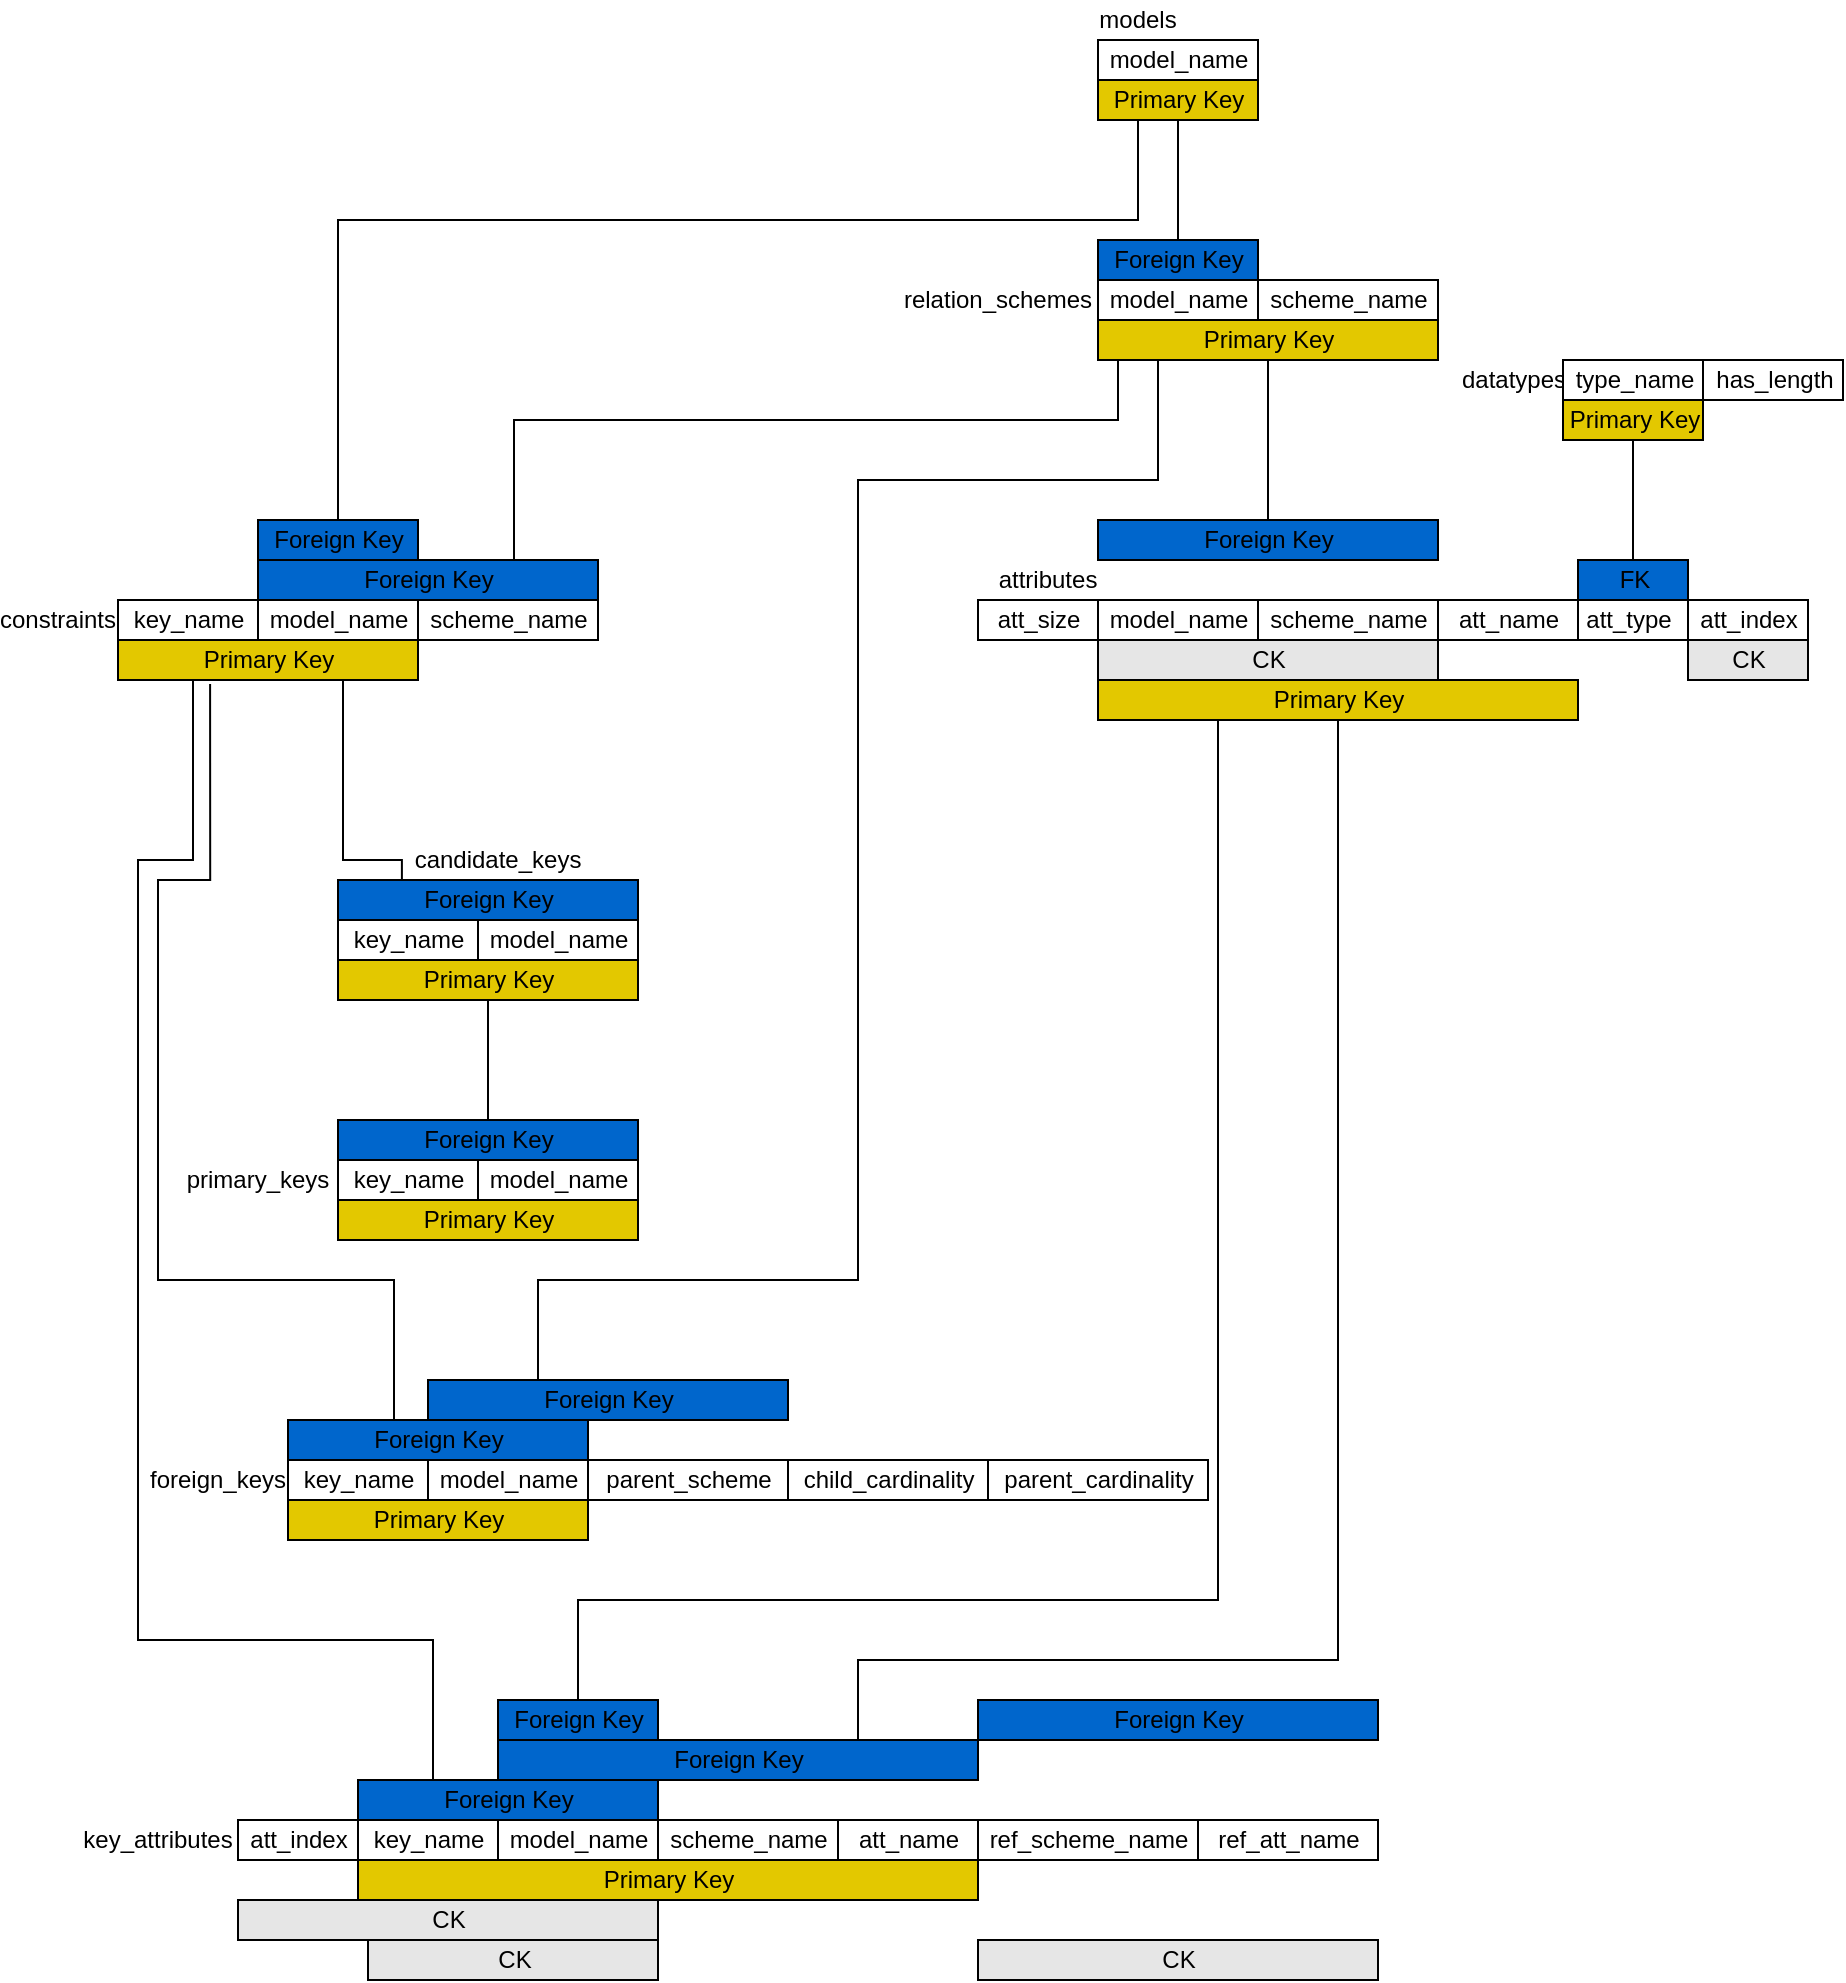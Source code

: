 <mxfile version="15.1.3" type="device"><diagram id="6_Uwvia6FtgOgnZ38Wui" name="Page-1"><mxGraphModel dx="1732" dy="1005" grid="1" gridSize="10" guides="1" tooltips="1" connect="1" arrows="1" fold="1" page="1" pageScale="1" pageWidth="850" pageHeight="1100" math="0" shadow="0"><root><mxCell id="0"/><mxCell id="1" parent="0"/><mxCell id="tVRvvH99ZoXbTe4PTglp-1" value="model_name" style="html=1;align=center;imageAspect=1;autosize=1;" parent="1" vertex="1"><mxGeometry x="270" y="120" width="80" height="20" as="geometry"/></mxCell><mxCell id="tVRvvH99ZoXbTe4PTglp-2" value="models" style="text;html=1;strokeColor=none;fillColor=none;align=center;verticalAlign=middle;whiteSpace=wrap;rounded=0;" parent="1" vertex="1"><mxGeometry x="270" y="100" width="40" height="20" as="geometry"/></mxCell><mxCell id="tVRvvH99ZoXbTe4PTglp-45" style="edgeStyle=orthogonalEdgeStyle;rounded=0;orthogonalLoop=1;jettySize=auto;html=1;exitX=0.5;exitY=1;exitDx=0;exitDy=0;entryX=0.5;entryY=0;entryDx=0;entryDy=0;endArrow=none;endFill=0;" parent="1" source="tVRvvH99ZoXbTe4PTglp-3" target="tVRvvH99ZoXbTe4PTglp-7" edge="1"><mxGeometry relative="1" as="geometry"/></mxCell><mxCell id="tVRvvH99ZoXbTe4PTglp-46" style="edgeStyle=elbowEdgeStyle;rounded=0;orthogonalLoop=1;jettySize=auto;html=1;exitX=0.25;exitY=1;exitDx=0;exitDy=0;endArrow=none;endFill=0;entryX=0.5;entryY=0;entryDx=0;entryDy=0;elbow=vertical;" parent="1" source="tVRvvH99ZoXbTe4PTglp-3" target="tVRvvH99ZoXbTe4PTglp-47" edge="1"><mxGeometry relative="1" as="geometry"><mxPoint x="-170" y="250" as="targetPoint"/><Array as="points"><mxPoint x="90" y="210"/><mxPoint x="110" y="200"/></Array></mxGeometry></mxCell><mxCell id="tVRvvH99ZoXbTe4PTglp-3" value="Primary Key" style="html=1;align=center;imageAspect=1;autosize=1;fillColor=#e3c800;fontColor=#000000;" parent="1" vertex="1"><mxGeometry x="270" y="140" width="80" height="20" as="geometry"/></mxCell><mxCell id="tVRvvH99ZoXbTe4PTglp-4" value="model_name" style="html=1;align=center;imageAspect=1;autosize=1;" parent="1" vertex="1"><mxGeometry x="270" y="240" width="80" height="20" as="geometry"/></mxCell><mxCell id="tVRvvH99ZoXbTe4PTglp-5" value="scheme_name" style="html=1;align=center;imageAspect=1;autosize=1;" parent="1" vertex="1"><mxGeometry x="350" y="240" width="90" height="20" as="geometry"/></mxCell><mxCell id="tVRvvH99ZoXbTe4PTglp-6" value="relation_schemes" style="text;html=1;strokeColor=none;fillColor=none;align=center;verticalAlign=middle;whiteSpace=wrap;rounded=0;" parent="1" vertex="1"><mxGeometry x="200" y="240" width="40" height="20" as="geometry"/></mxCell><mxCell id="tVRvvH99ZoXbTe4PTglp-7" value="Foreign Key" style="html=1;align=center;imageAspect=1;autosize=1;fillColor=#0066CC;" parent="1" vertex="1"><mxGeometry x="270" y="220" width="80" height="20" as="geometry"/></mxCell><mxCell id="tVRvvH99ZoXbTe4PTglp-25" style="edgeStyle=orthogonalEdgeStyle;rounded=0;orthogonalLoop=1;jettySize=auto;html=1;exitX=0.5;exitY=1;exitDx=0;exitDy=0;entryX=0.5;entryY=0;entryDx=0;entryDy=0;endArrow=none;endFill=0;" parent="1" source="tVRvvH99ZoXbTe4PTglp-8" target="tVRvvH99ZoXbTe4PTglp-24" edge="1"><mxGeometry relative="1" as="geometry"/></mxCell><mxCell id="tVRvvH99ZoXbTe4PTglp-79" style="edgeStyle=orthogonalEdgeStyle;rounded=0;orthogonalLoop=1;jettySize=auto;html=1;exitX=0.188;exitY=0.95;exitDx=0;exitDy=0;entryX=0.5;entryY=0;entryDx=0;entryDy=0;endArrow=none;endFill=0;exitPerimeter=0;" parent="1" source="tVRvvH99ZoXbTe4PTglp-8" target="tVRvvH99ZoXbTe4PTglp-77" edge="1"><mxGeometry relative="1" as="geometry"><Array as="points"><mxPoint x="302" y="280"/><mxPoint x="300" y="280"/><mxPoint x="300" y="340"/><mxPoint x="150" y="340"/><mxPoint x="150" y="740"/><mxPoint x="-10" y="740"/></Array></mxGeometry></mxCell><mxCell id="tVRvvH99ZoXbTe4PTglp-115" style="edgeStyle=orthogonalEdgeStyle;rounded=0;orthogonalLoop=1;jettySize=auto;html=1;exitX=0.25;exitY=1;exitDx=0;exitDy=0;endArrow=none;endFill=0;entryX=0.75;entryY=0;entryDx=0;entryDy=0;" parent="1" source="tVRvvH99ZoXbTe4PTglp-8" target="tVRvvH99ZoXbTe4PTglp-116" edge="1"><mxGeometry relative="1" as="geometry"><mxPoint x="6.4" y="380" as="targetPoint"/><Array as="points"><mxPoint x="280" y="280"/><mxPoint x="280" y="310"/><mxPoint x="-22" y="310"/><mxPoint x="-22" y="380"/></Array></mxGeometry></mxCell><mxCell id="tVRvvH99ZoXbTe4PTglp-8" value="Primary Key" style="html=1;align=center;imageAspect=1;autosize=1;fillColor=#e3c800;fontColor=#000000;" parent="1" vertex="1"><mxGeometry x="270" y="260" width="170" height="20" as="geometry"/></mxCell><mxCell id="tVRvvH99ZoXbTe4PTglp-9" value="att_type" style="html=1;align=center;imageAspect=1;autosize=1;" parent="1" vertex="1"><mxGeometry x="505" y="400" width="60" height="20" as="geometry"/></mxCell><mxCell id="tVRvvH99ZoXbTe4PTglp-10" value="att_name" style="html=1;align=center;imageAspect=1;autosize=1;" parent="1" vertex="1"><mxGeometry x="440" y="400" width="70" height="20" as="geometry"/></mxCell><mxCell id="tVRvvH99ZoXbTe4PTglp-11" value="scheme_name" style="html=1;align=center;imageAspect=1;autosize=1;" parent="1" vertex="1"><mxGeometry x="350" y="400" width="90" height="20" as="geometry"/></mxCell><mxCell id="tVRvvH99ZoXbTe4PTglp-12" value="model_name" style="html=1;align=center;imageAspect=1;autosize=1;" parent="1" vertex="1"><mxGeometry x="270" y="400" width="80" height="20" as="geometry"/></mxCell><mxCell id="tVRvvH99ZoXbTe4PTglp-14" value="att_size" style="html=1;align=center;imageAspect=1;autosize=1;" parent="1" vertex="1"><mxGeometry x="210" y="400" width="60" height="20" as="geometry"/></mxCell><mxCell id="tVRvvH99ZoXbTe4PTglp-17" value="datatypes" style="text;html=1;strokeColor=none;fillColor=none;align=center;verticalAlign=middle;whiteSpace=wrap;rounded=0;" parent="1" vertex="1"><mxGeometry x="457.5" y="280" width="40" height="20" as="geometry"/></mxCell><mxCell id="tVRvvH99ZoXbTe4PTglp-18" value="has_length" style="html=1;align=center;imageAspect=1;autosize=1;fillColor=#ffffff;" parent="1" vertex="1"><mxGeometry x="572.5" y="280" width="70" height="20" as="geometry"/></mxCell><mxCell id="tVRvvH99ZoXbTe4PTglp-19" value="type_name" style="html=1;align=center;imageAspect=1;autosize=1;fillColor=#ffffff;" parent="1" vertex="1"><mxGeometry x="502.5" y="280" width="70" height="20" as="geometry"/></mxCell><mxCell id="tVRvvH99ZoXbTe4PTglp-20" style="edgeStyle=elbowEdgeStyle;rounded=0;orthogonalLoop=1;jettySize=auto;elbow=vertical;html=1;exitX=0.5;exitY=1;exitDx=0;exitDy=0;endArrow=none;endFill=0;entryX=0.5;entryY=0;entryDx=0;entryDy=0;" parent="1" source="tVRvvH99ZoXbTe4PTglp-21" target="tVRvvH99ZoXbTe4PTglp-22" edge="1"><mxGeometry relative="1" as="geometry"><mxPoint x="535.172" y="346" as="targetPoint"/></mxGeometry></mxCell><mxCell id="tVRvvH99ZoXbTe4PTglp-21" value="Primary Key" style="html=1;align=center;imageAspect=1;autosize=1;fillColor=#e3c800;fontColor=#000000;" parent="1" vertex="1"><mxGeometry x="502.5" y="300" width="70" height="20" as="geometry"/></mxCell><mxCell id="tVRvvH99ZoXbTe4PTglp-22" value="FK" style="html=1;align=center;imageAspect=1;autosize=1;fillColor=#0066CC;" parent="1" vertex="1"><mxGeometry x="510" y="380" width="55" height="20" as="geometry"/></mxCell><mxCell id="tVRvvH99ZoXbTe4PTglp-24" value="Foreign Key" style="html=1;align=center;imageAspect=1;autosize=1;fillColor=#0066CC;" parent="1" vertex="1"><mxGeometry x="270" y="360" width="170" height="20" as="geometry"/></mxCell><mxCell id="tVRvvH99ZoXbTe4PTglp-94" style="edgeStyle=orthogonalEdgeStyle;rounded=0;orthogonalLoop=1;jettySize=auto;html=1;exitX=0.25;exitY=1;exitDx=0;exitDy=0;endArrow=none;endFill=0;entryX=0.5;entryY=0;entryDx=0;entryDy=0;" parent="1" source="tVRvvH99ZoXbTe4PTglp-104" target="tVRvvH99ZoXbTe4PTglp-112" edge="1"><mxGeometry relative="1" as="geometry"><mxPoint x="250" y="440" as="sourcePoint"/><mxPoint x="70" y="950" as="targetPoint"/><Array as="points"><mxPoint x="330" y="900"/><mxPoint x="10" y="900"/></Array></mxGeometry></mxCell><mxCell id="tVRvvH99ZoXbTe4PTglp-95" style="edgeStyle=orthogonalEdgeStyle;rounded=0;orthogonalLoop=1;jettySize=auto;html=1;exitX=0.5;exitY=1;exitDx=0;exitDy=0;entryX=0.75;entryY=0;entryDx=0;entryDy=0;endArrow=none;endFill=0;" parent="1" source="tVRvvH99ZoXbTe4PTglp-104" target="tVRvvH99ZoXbTe4PTglp-110" edge="1"><mxGeometry relative="1" as="geometry"><mxPoint x="260" y="440" as="sourcePoint"/><mxPoint x="125" y="950" as="targetPoint"/><Array as="points"><mxPoint x="390" y="930"/><mxPoint x="150" y="930"/></Array></mxGeometry></mxCell><mxCell id="tVRvvH99ZoXbTe4PTglp-30" value="key_name" style="html=1;align=center;imageAspect=1;autosize=1;" parent="1" vertex="1"><mxGeometry x="-220" y="400" width="70" height="20" as="geometry"/></mxCell><mxCell id="tVRvvH99ZoXbTe4PTglp-32" value="model_name" style="html=1;align=center;imageAspect=1;autosize=1;" parent="1" vertex="1"><mxGeometry x="-150" y="400" width="80" height="20" as="geometry"/></mxCell><mxCell id="tVRvvH99ZoXbTe4PTglp-41" value="constraints" style="text;html=1;strokeColor=none;fillColor=none;align=center;verticalAlign=middle;whiteSpace=wrap;rounded=0;" parent="1" vertex="1"><mxGeometry x="-270" y="400" width="40" height="20" as="geometry"/></mxCell><mxCell id="tVRvvH99ZoXbTe4PTglp-58" style="edgeStyle=elbowEdgeStyle;rounded=0;orthogonalLoop=1;jettySize=auto;elbow=vertical;html=1;exitX=0.75;exitY=1;exitDx=0;exitDy=0;entryX=0.213;entryY=0.1;entryDx=0;entryDy=0;endArrow=none;endFill=0;entryPerimeter=0;" parent="1" source="tVRvvH99ZoXbTe4PTglp-43" target="tVRvvH99ZoXbTe4PTglp-55" edge="1"><mxGeometry relative="1" as="geometry"><Array as="points"><mxPoint x="-77" y="530"/></Array></mxGeometry></mxCell><mxCell id="tVRvvH99ZoXbTe4PTglp-74" style="edgeStyle=orthogonalEdgeStyle;rounded=0;orthogonalLoop=1;jettySize=auto;elbow=vertical;html=1;exitX=0.307;exitY=1.1;exitDx=0;exitDy=0;endArrow=none;endFill=0;entryX=0.25;entryY=0;entryDx=0;entryDy=0;exitPerimeter=0;" parent="1" source="tVRvvH99ZoXbTe4PTglp-43" target="tVRvvH99ZoXbTe4PTglp-75" edge="1"><mxGeometry relative="1" as="geometry"><mxPoint x="-320" y="760" as="targetPoint"/><Array as="points"><mxPoint x="-174" y="540"/><mxPoint x="-200" y="540"/><mxPoint x="-200" y="740"/><mxPoint x="-82" y="740"/></Array></mxGeometry></mxCell><mxCell id="tVRvvH99ZoXbTe4PTglp-93" style="edgeStyle=orthogonalEdgeStyle;rounded=0;orthogonalLoop=1;jettySize=auto;html=1;exitX=0.25;exitY=1;exitDx=0;exitDy=0;entryX=0.25;entryY=0;entryDx=0;entryDy=0;endArrow=none;endFill=0;" parent="1" source="tVRvvH99ZoXbTe4PTglp-43" target="tVRvvH99ZoXbTe4PTglp-90" edge="1"><mxGeometry relative="1" as="geometry"><Array as="points"><mxPoint x="-182" y="530"/><mxPoint x="-210" y="530"/><mxPoint x="-210" y="920"/><mxPoint x="-62" y="920"/></Array></mxGeometry></mxCell><mxCell id="tVRvvH99ZoXbTe4PTglp-43" value="Primary Key" style="html=1;align=center;imageAspect=1;autosize=1;fillColor=#e3c800;fontColor=#000000;" parent="1" vertex="1"><mxGeometry x="-220" y="420" width="150" height="20" as="geometry"/></mxCell><mxCell id="tVRvvH99ZoXbTe4PTglp-47" value="Foreign Key" style="html=1;align=center;imageAspect=1;autosize=1;fillColor=#0066CC;" parent="1" vertex="1"><mxGeometry x="-150" y="360" width="80" height="20" as="geometry"/></mxCell><mxCell id="tVRvvH99ZoXbTe4PTglp-48" value="key_name" style="html=1;align=center;imageAspect=1;autosize=1;" parent="1" vertex="1"><mxGeometry x="-110" y="560" width="70" height="20" as="geometry"/></mxCell><mxCell id="tVRvvH99ZoXbTe4PTglp-49" value="candidate_keys" style="text;html=1;strokeColor=none;fillColor=none;align=center;verticalAlign=middle;whiteSpace=wrap;rounded=0;" parent="1" vertex="1"><mxGeometry x="-50" y="520" width="40" height="20" as="geometry"/></mxCell><mxCell id="tVRvvH99ZoXbTe4PTglp-50" value="model_name" style="html=1;align=center;imageAspect=1;autosize=1;" parent="1" vertex="1"><mxGeometry x="-40" y="560" width="80" height="20" as="geometry"/></mxCell><mxCell id="tVRvvH99ZoXbTe4PTglp-55" value="Foreign Key" style="html=1;align=center;imageAspect=1;autosize=1;fillColor=#0066CC;" parent="1" vertex="1"><mxGeometry x="-110" y="540" width="150" height="20" as="geometry"/></mxCell><mxCell id="tVRvvH99ZoXbTe4PTglp-65" style="edgeStyle=elbowEdgeStyle;rounded=0;orthogonalLoop=1;jettySize=auto;elbow=vertical;html=1;exitX=0.5;exitY=1;exitDx=0;exitDy=0;entryX=0.5;entryY=0;entryDx=0;entryDy=0;endArrow=none;endFill=0;" parent="1" source="tVRvvH99ZoXbTe4PTglp-59" target="tVRvvH99ZoXbTe4PTglp-63" edge="1"><mxGeometry relative="1" as="geometry"/></mxCell><mxCell id="tVRvvH99ZoXbTe4PTglp-59" value="Primary Key" style="html=1;align=center;imageAspect=1;autosize=1;fillColor=#e3c800;fontColor=#000000;" parent="1" vertex="1"><mxGeometry x="-110" y="580" width="150" height="20" as="geometry"/></mxCell><mxCell id="tVRvvH99ZoXbTe4PTglp-61" value="key_name" style="html=1;align=center;imageAspect=1;autosize=1;" parent="1" vertex="1"><mxGeometry x="-110" y="680" width="70" height="20" as="geometry"/></mxCell><mxCell id="tVRvvH99ZoXbTe4PTglp-62" value="model_name" style="html=1;align=center;imageAspect=1;autosize=1;" parent="1" vertex="1"><mxGeometry x="-40" y="680" width="80" height="20" as="geometry"/></mxCell><mxCell id="tVRvvH99ZoXbTe4PTglp-63" value="Foreign Key" style="html=1;align=center;imageAspect=1;autosize=1;fillColor=#0066CC;" parent="1" vertex="1"><mxGeometry x="-110" y="660" width="150" height="20" as="geometry"/></mxCell><mxCell id="tVRvvH99ZoXbTe4PTglp-64" value="Primary Key" style="html=1;align=center;imageAspect=1;autosize=1;fillColor=#e3c800;fontColor=#000000;" parent="1" vertex="1"><mxGeometry x="-110" y="700" width="150" height="20" as="geometry"/></mxCell><mxCell id="tVRvvH99ZoXbTe4PTglp-66" value="primary_keys" style="text;html=1;strokeColor=none;fillColor=none;align=center;verticalAlign=middle;whiteSpace=wrap;rounded=0;" parent="1" vertex="1"><mxGeometry x="-170" y="680" width="40" height="20" as="geometry"/></mxCell><mxCell id="tVRvvH99ZoXbTe4PTglp-68" value="model_name" style="html=1;align=center;imageAspect=1;autosize=1;" parent="1" vertex="1"><mxGeometry x="-65" y="830" width="80" height="20" as="geometry"/></mxCell><mxCell id="tVRvvH99ZoXbTe4PTglp-69" value="key_name" style="html=1;align=center;imageAspect=1;autosize=1;" parent="1" vertex="1"><mxGeometry x="-135" y="830" width="70" height="20" as="geometry"/></mxCell><mxCell id="tVRvvH99ZoXbTe4PTglp-70" value="parent_scheme" style="html=1;align=center;imageAspect=1;autosize=1;" parent="1" vertex="1"><mxGeometry x="15" y="830" width="100" height="20" as="geometry"/></mxCell><mxCell id="tVRvvH99ZoXbTe4PTglp-71" value="parent_cardinality" style="html=1;align=center;imageAspect=1;autosize=1;" parent="1" vertex="1"><mxGeometry x="215" y="830" width="110" height="20" as="geometry"/></mxCell><mxCell id="tVRvvH99ZoXbTe4PTglp-72" value="child_cardinality" style="html=1;align=center;imageAspect=1;autosize=1;" parent="1" vertex="1"><mxGeometry x="115" y="830" width="100" height="20" as="geometry"/></mxCell><mxCell id="tVRvvH99ZoXbTe4PTglp-75" value="Foreign Key" style="html=1;align=center;imageAspect=1;autosize=1;fillColor=#0066CC;" parent="1" vertex="1"><mxGeometry x="-135" y="810" width="150" height="20" as="geometry"/></mxCell><mxCell id="tVRvvH99ZoXbTe4PTglp-77" value="Foreign Key" style="html=1;align=center;imageAspect=1;autosize=1;fillColor=#0066CC;" parent="1" vertex="1"><mxGeometry x="-65" y="790" width="180" height="20" as="geometry"/></mxCell><mxCell id="tVRvvH99ZoXbTe4PTglp-81" value="Primary Key" style="html=1;align=center;imageAspect=1;autosize=1;fillColor=#e3c800;fontColor=#000000;" parent="1" vertex="1"><mxGeometry x="-135" y="850" width="150" height="20" as="geometry"/></mxCell><mxCell id="tVRvvH99ZoXbTe4PTglp-82" value="foreign_keys" style="text;html=1;strokeColor=none;fillColor=none;align=center;verticalAlign=middle;whiteSpace=wrap;rounded=0;" parent="1" vertex="1"><mxGeometry x="-190" y="830" width="40" height="20" as="geometry"/></mxCell><mxCell id="tVRvvH99ZoXbTe4PTglp-84" value="attributes" style="text;html=1;strokeColor=none;fillColor=none;align=center;verticalAlign=middle;whiteSpace=wrap;rounded=0;" parent="1" vertex="1"><mxGeometry x="225" y="380" width="40" height="20" as="geometry"/></mxCell><mxCell id="tVRvvH99ZoXbTe4PTglp-85" value="key_name" style="html=1;align=center;imageAspect=1;autosize=1;" parent="1" vertex="1"><mxGeometry x="-100" y="1010" width="70" height="20" as="geometry"/></mxCell><mxCell id="tVRvvH99ZoXbTe4PTglp-86" value="model_name" style="html=1;align=center;imageAspect=1;autosize=1;" parent="1" vertex="1"><mxGeometry x="-30" y="1010" width="80" height="20" as="geometry"/></mxCell><mxCell id="tVRvvH99ZoXbTe4PTglp-87" value="key_attributes" style="text;html=1;strokeColor=none;fillColor=none;align=center;verticalAlign=middle;whiteSpace=wrap;rounded=0;" parent="1" vertex="1"><mxGeometry x="-220" y="1010" width="40" height="20" as="geometry"/></mxCell><mxCell id="tVRvvH99ZoXbTe4PTglp-90" value="Foreign Key" style="html=1;align=center;imageAspect=1;autosize=1;fillColor=#0066CC;" parent="1" vertex="1"><mxGeometry x="-100" y="990" width="150" height="20" as="geometry"/></mxCell><mxCell id="tVRvvH99ZoXbTe4PTglp-96" value="Primary Key" style="html=1;align=center;imageAspect=1;autosize=1;fillColor=#e3c800;fontColor=#000000;" parent="1" vertex="1"><mxGeometry x="-100" y="1030" width="310" height="20" as="geometry"/></mxCell><mxCell id="tVRvvH99ZoXbTe4PTglp-102" value="att_index" style="html=1;align=center;imageAspect=1;autosize=1;" parent="1" vertex="1"><mxGeometry x="-160" y="1010" width="60" height="20" as="geometry"/></mxCell><mxCell id="tVRvvH99ZoXbTe4PTglp-103" value="CK" style="html=1;align=center;imageAspect=1;autosize=0;fillColor=#E6E6E6;" parent="1" vertex="1"><mxGeometry x="-160" y="1050" width="210" height="20" as="geometry"/></mxCell><mxCell id="tVRvvH99ZoXbTe4PTglp-104" value="Primary Key" style="html=1;align=center;imageAspect=1;autosize=1;fillColor=#e3c800;fontColor=#000000;" parent="1" vertex="1"><mxGeometry x="270" y="440" width="240" height="20" as="geometry"/></mxCell><mxCell id="tVRvvH99ZoXbTe4PTglp-105" value="att_name" style="html=1;align=center;imageAspect=1;autosize=1;" parent="1" vertex="1"><mxGeometry x="140" y="1010" width="70" height="20" as="geometry"/></mxCell><mxCell id="tVRvvH99ZoXbTe4PTglp-106" value="scheme_name" style="html=1;align=center;imageAspect=1;autosize=1;" parent="1" vertex="1"><mxGeometry x="50" y="1010" width="90" height="20" as="geometry"/></mxCell><mxCell id="tVRvvH99ZoXbTe4PTglp-108" value="ref_att_name" style="html=1;align=center;imageAspect=1;autosize=1;" parent="1" vertex="1"><mxGeometry x="320" y="1010" width="90" height="20" as="geometry"/></mxCell><mxCell id="tVRvvH99ZoXbTe4PTglp-109" value="ref_scheme_name" style="html=1;align=center;imageAspect=1;autosize=1;" parent="1" vertex="1"><mxGeometry x="210" y="1010" width="110" height="20" as="geometry"/></mxCell><mxCell id="tVRvvH99ZoXbTe4PTglp-110" value="Foreign Key" style="html=1;align=center;imageAspect=1;autosize=1;fillColor=#0066CC;" parent="1" vertex="1"><mxGeometry x="-30" y="970" width="240" height="20" as="geometry"/></mxCell><mxCell id="tVRvvH99ZoXbTe4PTglp-111" value="Foreign Key" style="html=1;align=center;imageAspect=1;autosize=1;fillColor=#0066CC;" parent="1" vertex="1"><mxGeometry x="210" y="950" width="200" height="20" as="geometry"/></mxCell><mxCell id="tVRvvH99ZoXbTe4PTglp-112" value="Foreign Key" style="html=1;align=center;imageAspect=1;autosize=1;fillColor=#0066CC;" parent="1" vertex="1"><mxGeometry x="-30" y="950" width="80" height="20" as="geometry"/></mxCell><mxCell id="tVRvvH99ZoXbTe4PTglp-114" value="scheme_name" style="html=1;align=center;imageAspect=1;autosize=1;" parent="1" vertex="1"><mxGeometry x="-70" y="400" width="90" height="20" as="geometry"/></mxCell><mxCell id="tVRvvH99ZoXbTe4PTglp-116" value="Foreign Key" style="html=1;align=center;imageAspect=1;autosize=1;fillColor=#0066CC;" parent="1" vertex="1"><mxGeometry x="-150" y="380" width="170" height="20" as="geometry"/></mxCell><mxCell id="tVRvvH99ZoXbTe4PTglp-117" value="CK" style="html=1;align=center;imageAspect=1;autosize=0;fillColor=#E6E6E6;" parent="1" vertex="1"><mxGeometry x="-95" y="1070" width="145" height="20" as="geometry"/></mxCell><mxCell id="tVRvvH99ZoXbTe4PTglp-118" value="CK" style="html=1;align=center;imageAspect=1;autosize=0;fillColor=#E6E6E6;" parent="1" vertex="1"><mxGeometry x="210" y="1070" width="200" height="20" as="geometry"/></mxCell><mxCell id="tVRvvH99ZoXbTe4PTglp-119" value="att_index" style="html=1;align=center;imageAspect=1;autosize=1;" parent="1" vertex="1"><mxGeometry x="565" y="400" width="60" height="20" as="geometry"/></mxCell><mxCell id="tVRvvH99ZoXbTe4PTglp-121" value="CK" style="html=1;align=center;imageAspect=1;autosize=0;fillColor=#E6E6E6;" parent="1" vertex="1"><mxGeometry x="270" y="420" width="170" height="20" as="geometry"/></mxCell><mxCell id="tVRvvH99ZoXbTe4PTglp-122" value="CK" style="html=1;align=center;imageAspect=1;autosize=0;fillColor=#E6E6E6;" parent="1" vertex="1"><mxGeometry x="565" y="420" width="60" height="20" as="geometry"/></mxCell></root></mxGraphModel></diagram></mxfile>